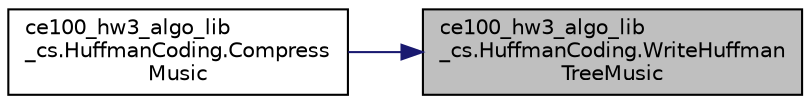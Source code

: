 digraph "ce100_hw3_algo_lib_cs.HuffmanCoding.WriteHuffmanTreeMusic"
{
 // INTERACTIVE_SVG=YES
 // LATEX_PDF_SIZE
  edge [fontname="Helvetica",fontsize="10",labelfontname="Helvetica",labelfontsize="10"];
  node [fontname="Helvetica",fontsize="10",shape=record];
  rankdir="RL";
  Node1 [label="ce100_hw3_algo_lib\l_cs.HuffmanCoding.WriteHuffman\lTreeMusic",height=0.2,width=0.4,color="black", fillcolor="grey75", style="filled", fontcolor="black",tooltip=" "];
  Node1 -> Node2 [dir="back",color="midnightblue",fontsize="10",style="solid",fontname="Helvetica"];
  Node2 [label="ce100_hw3_algo_lib\l_cs.HuffmanCoding.Compress\lMusic",height=0.2,width=0.4,color="black", fillcolor="white", style="filled",URL="$db/db2/a00020.html#a1a9b80d2bbca1af8427d8f52b784f506",tooltip=" "];
}
